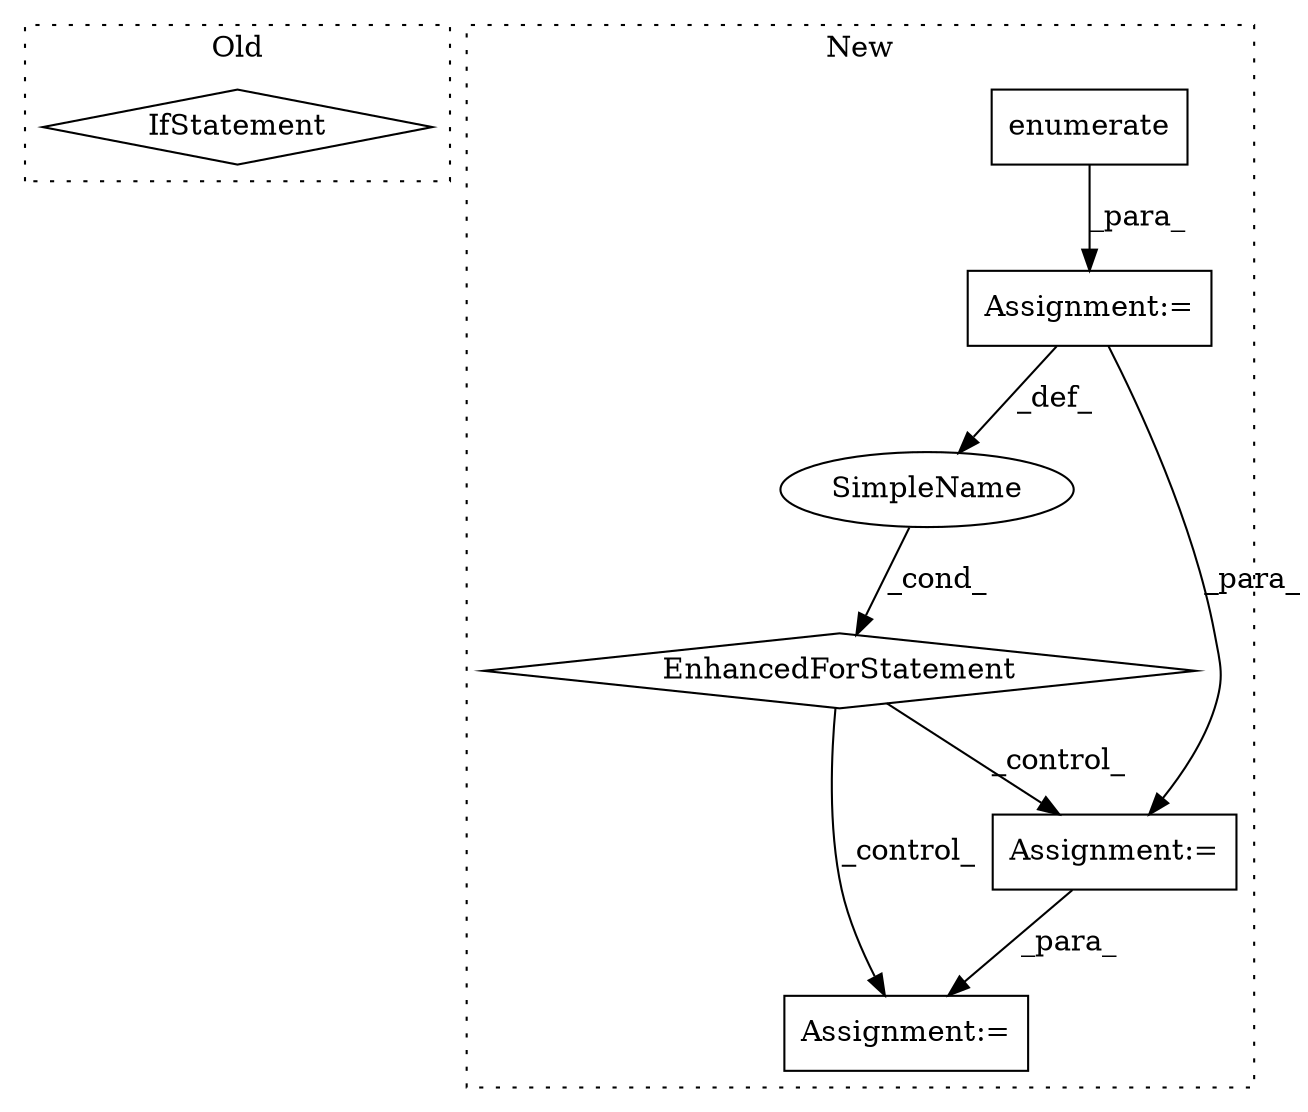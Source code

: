 digraph G {
subgraph cluster0 {
1 [label="IfStatement" a="25" s="14884,14894" l="4,2" shape="diamond"];
label = "Old";
style="dotted";
}
subgraph cluster1 {
2 [label="enumerate" a="32" s="10386,10412" l="10,1" shape="box"];
3 [label="Assignment:=" a="7" s="10306,10413" l="70,2" shape="box"];
4 [label="EnhancedForStatement" a="70" s="10306,10413" l="70,2" shape="diamond"];
5 [label="Assignment:=" a="7" s="10535" l="1" shape="box"];
6 [label="SimpleName" a="42" s="10380" l="3" shape="ellipse"];
7 [label="Assignment:=" a="7" s="10437" l="1" shape="box"];
label = "New";
style="dotted";
}
2 -> 3 [label="_para_"];
3 -> 7 [label="_para_"];
3 -> 6 [label="_def_"];
4 -> 7 [label="_control_"];
4 -> 5 [label="_control_"];
6 -> 4 [label="_cond_"];
7 -> 5 [label="_para_"];
}